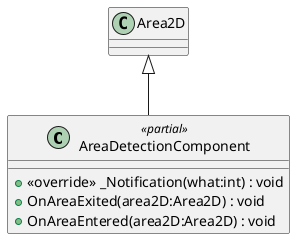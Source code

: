 @startuml
class AreaDetectionComponent <<partial>> {
    + <<override>> _Notification(what:int) : void
    + OnAreaExited(area2D:Area2D) : void
    + OnAreaEntered(area2D:Area2D) : void
}
Area2D <|-- AreaDetectionComponent
@enduml
